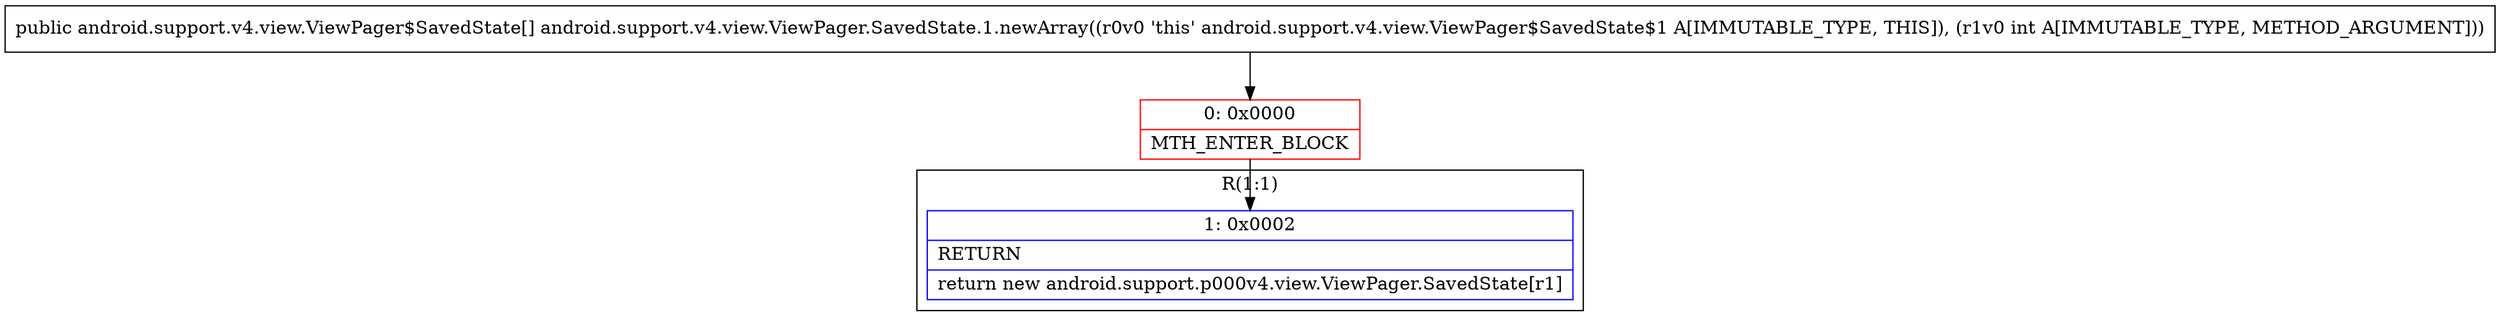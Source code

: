 digraph "CFG forandroid.support.v4.view.ViewPager.SavedState.1.newArray(I)[Landroid\/support\/v4\/view\/ViewPager$SavedState;" {
subgraph cluster_Region_534714821 {
label = "R(1:1)";
node [shape=record,color=blue];
Node_1 [shape=record,label="{1\:\ 0x0002|RETURN\l|return new android.support.p000v4.view.ViewPager.SavedState[r1]\l}"];
}
Node_0 [shape=record,color=red,label="{0\:\ 0x0000|MTH_ENTER_BLOCK\l}"];
MethodNode[shape=record,label="{public android.support.v4.view.ViewPager$SavedState[] android.support.v4.view.ViewPager.SavedState.1.newArray((r0v0 'this' android.support.v4.view.ViewPager$SavedState$1 A[IMMUTABLE_TYPE, THIS]), (r1v0 int A[IMMUTABLE_TYPE, METHOD_ARGUMENT])) }"];
MethodNode -> Node_0;
Node_0 -> Node_1;
}

